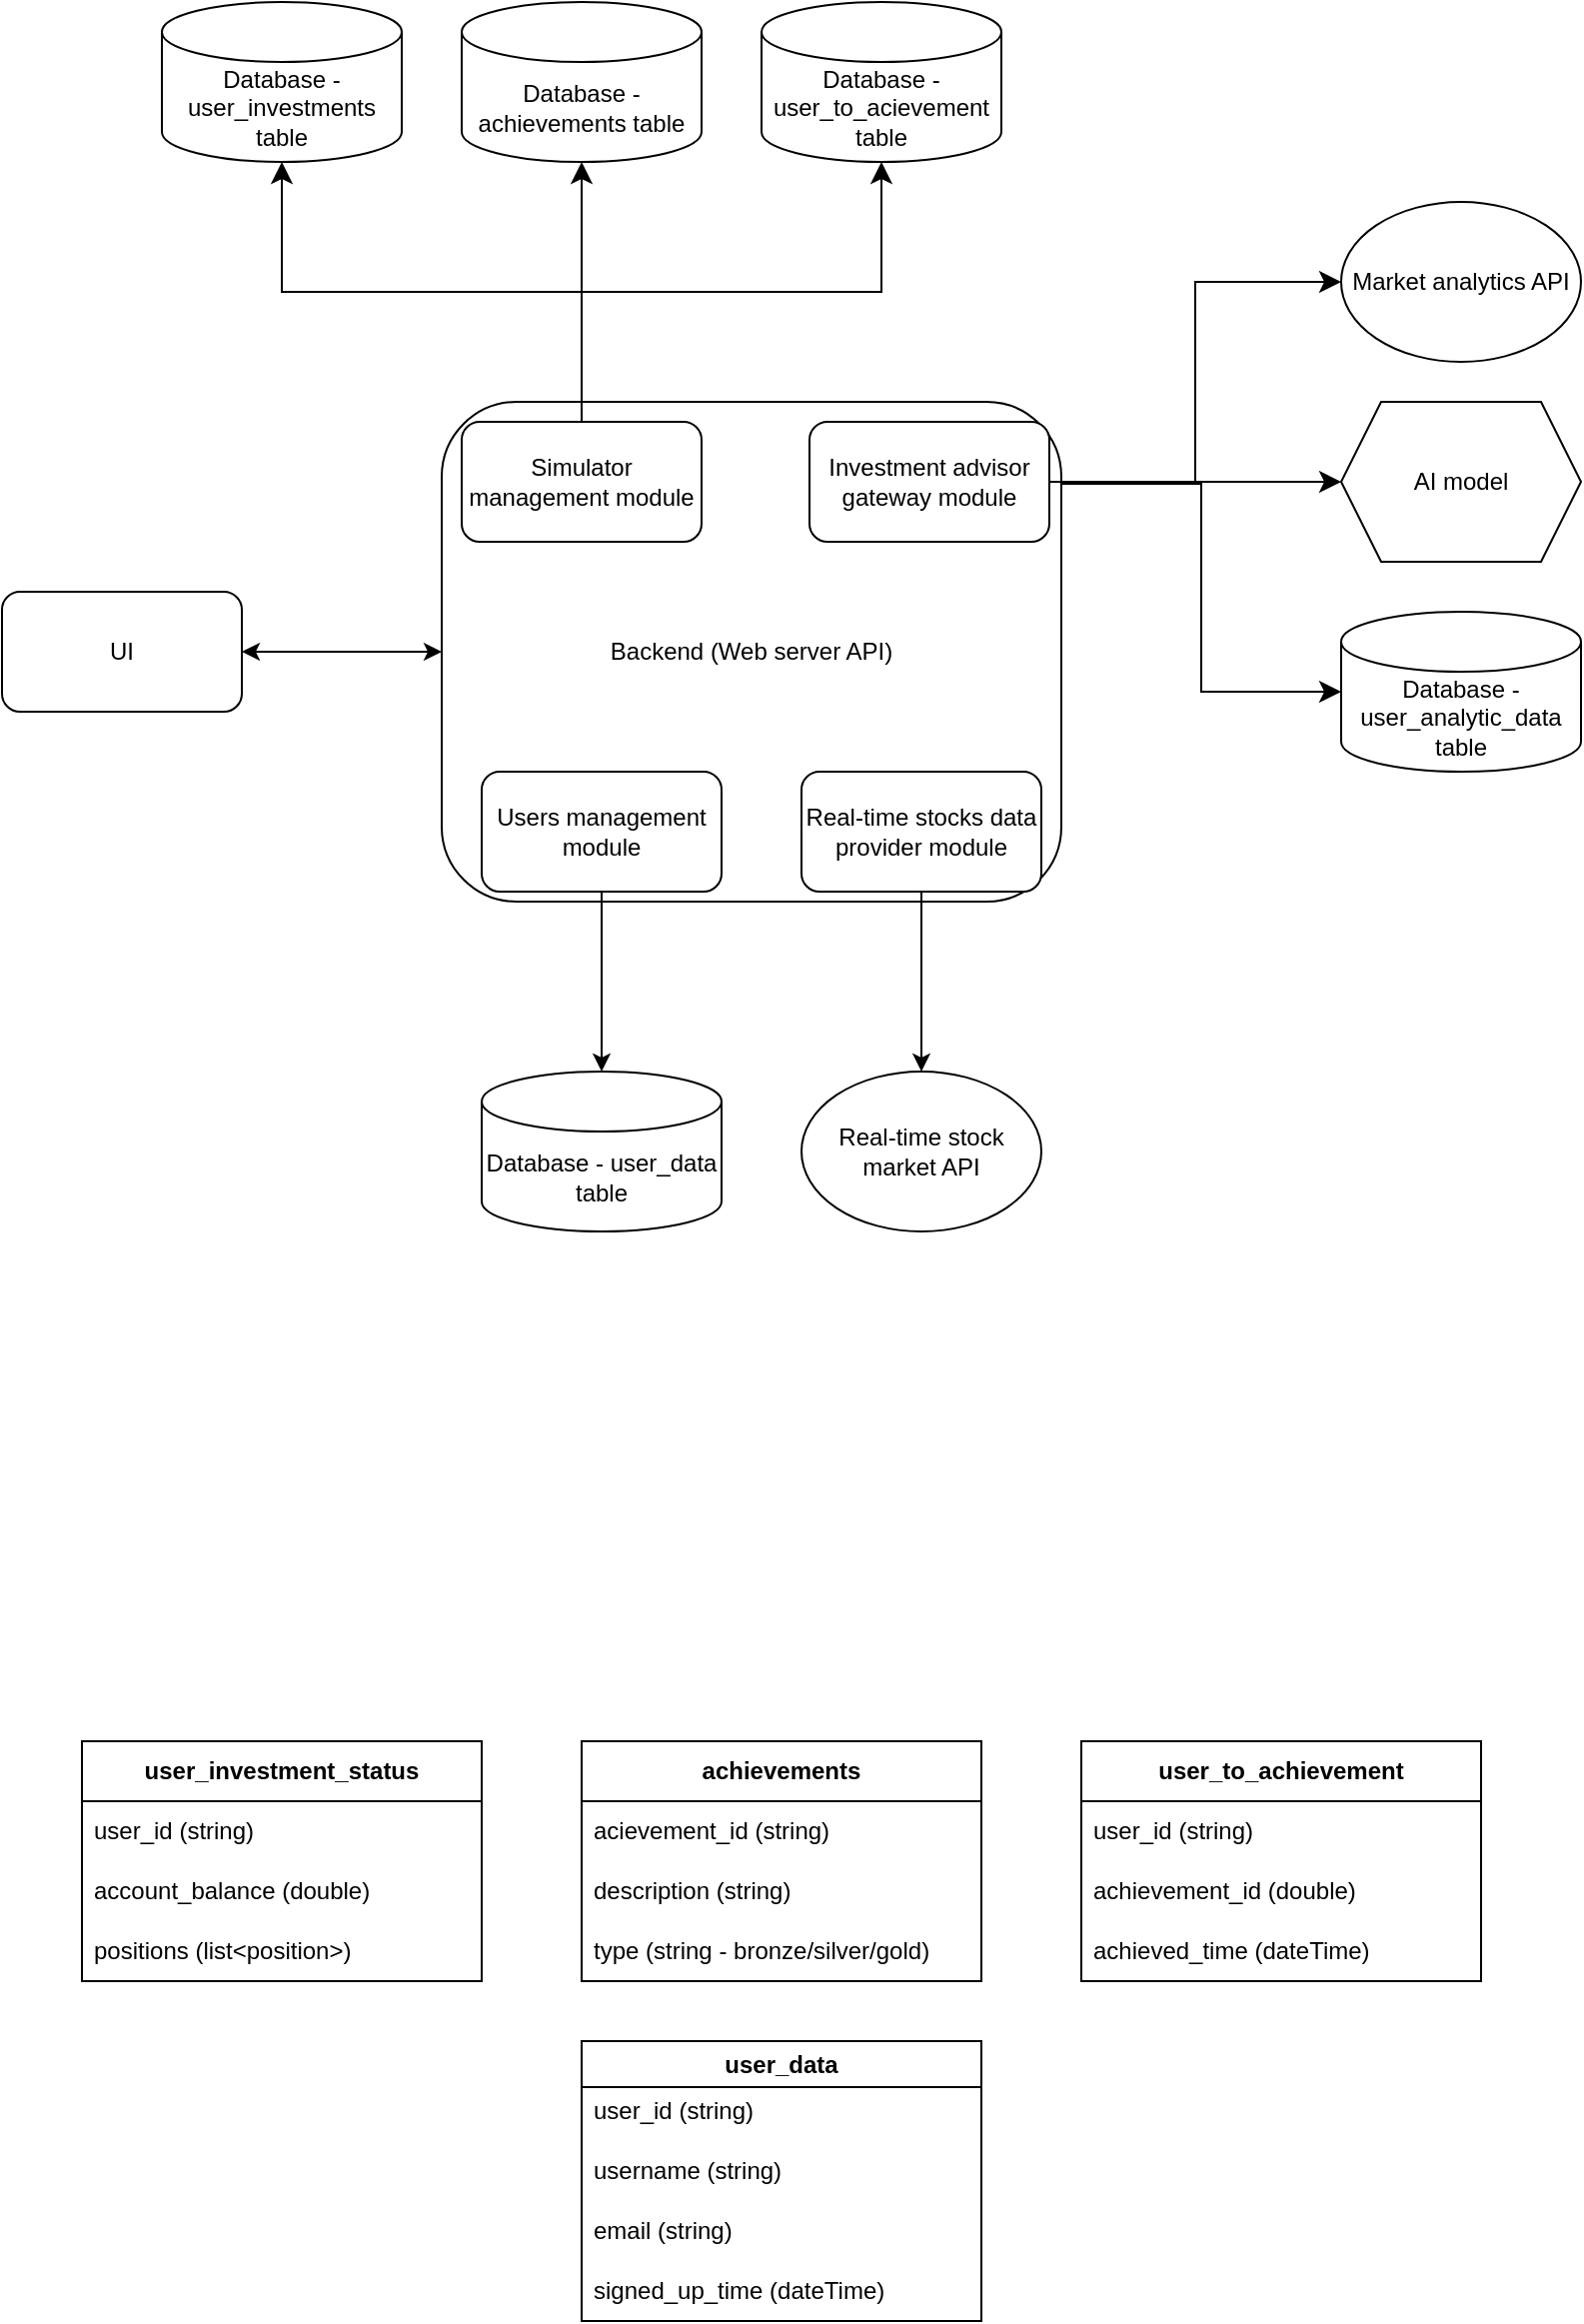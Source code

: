 <mxfile version="24.2.5" type="device">
  <diagram name="‫עמוד-1‬" id="FckXrY06QEViqWFS10TZ">
    <mxGraphModel dx="1050" dy="565" grid="1" gridSize="10" guides="1" tooltips="1" connect="1" arrows="1" fold="1" page="1" pageScale="1" pageWidth="827" pageHeight="1169" math="0" shadow="0">
      <root>
        <mxCell id="0" />
        <mxCell id="1" parent="0" />
        <mxCell id="8KfbOgWl2cPWzyX1KpPv-1" value="UI" style="rounded=1;whiteSpace=wrap;html=1;" vertex="1" parent="1">
          <mxGeometry y="315" width="120" height="60" as="geometry" />
        </mxCell>
        <mxCell id="8KfbOgWl2cPWzyX1KpPv-2" value="Backend (Web server API)" style="rounded=1;whiteSpace=wrap;html=1;" vertex="1" parent="1">
          <mxGeometry x="220" y="220" width="310" height="250" as="geometry" />
        </mxCell>
        <mxCell id="8KfbOgWl2cPWzyX1KpPv-4" value="Users management module" style="rounded=1;whiteSpace=wrap;html=1;" vertex="1" parent="1">
          <mxGeometry x="240" y="405" width="120" height="60" as="geometry" />
        </mxCell>
        <mxCell id="8KfbOgWl2cPWzyX1KpPv-5" value="Real-time stocks data provider module" style="rounded=1;whiteSpace=wrap;html=1;" vertex="1" parent="1">
          <mxGeometry x="400" y="405" width="120" height="60" as="geometry" />
        </mxCell>
        <mxCell id="8KfbOgWl2cPWzyX1KpPv-6" value="Simulator management module" style="rounded=1;whiteSpace=wrap;html=1;" vertex="1" parent="1">
          <mxGeometry x="230" y="230" width="120" height="60" as="geometry" />
        </mxCell>
        <mxCell id="8KfbOgWl2cPWzyX1KpPv-7" value="Investment advisor gateway module" style="rounded=1;whiteSpace=wrap;html=1;" vertex="1" parent="1">
          <mxGeometry x="404" y="230" width="120" height="60" as="geometry" />
        </mxCell>
        <mxCell id="8KfbOgWl2cPWzyX1KpPv-8" value="Database - user_data table" style="shape=cylinder3;whiteSpace=wrap;html=1;boundedLbl=1;backgroundOutline=1;size=15;" vertex="1" parent="1">
          <mxGeometry x="240" y="555" width="120" height="80" as="geometry" />
        </mxCell>
        <mxCell id="8KfbOgWl2cPWzyX1KpPv-9" value="" style="endArrow=classic;html=1;rounded=0;entryX=0.5;entryY=0;entryDx=0;entryDy=0;entryPerimeter=0;exitX=0.5;exitY=1;exitDx=0;exitDy=0;" edge="1" parent="1" source="8KfbOgWl2cPWzyX1KpPv-4" target="8KfbOgWl2cPWzyX1KpPv-8">
          <mxGeometry width="50" height="50" relative="1" as="geometry">
            <mxPoint x="275" y="535" as="sourcePoint" />
            <mxPoint x="325" y="485" as="targetPoint" />
          </mxGeometry>
        </mxCell>
        <mxCell id="8KfbOgWl2cPWzyX1KpPv-10" value="" style="endArrow=classic;html=1;rounded=0;exitX=0.5;exitY=1;exitDx=0;exitDy=0;entryX=0.5;entryY=0;entryDx=0;entryDy=0;" edge="1" parent="1" source="8KfbOgWl2cPWzyX1KpPv-5" target="8KfbOgWl2cPWzyX1KpPv-11">
          <mxGeometry width="50" height="50" relative="1" as="geometry">
            <mxPoint x="510" y="535" as="sourcePoint" />
            <mxPoint x="460" y="555" as="targetPoint" />
          </mxGeometry>
        </mxCell>
        <mxCell id="8KfbOgWl2cPWzyX1KpPv-11" value="Real-time stock market API" style="ellipse;whiteSpace=wrap;html=1;" vertex="1" parent="1">
          <mxGeometry x="400" y="555" width="120" height="80" as="geometry" />
        </mxCell>
        <mxCell id="8KfbOgWl2cPWzyX1KpPv-15" value="Database - user_investments table" style="shape=cylinder3;whiteSpace=wrap;html=1;boundedLbl=1;backgroundOutline=1;size=15;" vertex="1" parent="1">
          <mxGeometry x="80" y="20" width="120" height="80" as="geometry" />
        </mxCell>
        <mxCell id="8KfbOgWl2cPWzyX1KpPv-16" value="Database - achievements table" style="shape=cylinder3;whiteSpace=wrap;html=1;boundedLbl=1;backgroundOutline=1;size=15;" vertex="1" parent="1">
          <mxGeometry x="230" y="20" width="120" height="80" as="geometry" />
        </mxCell>
        <mxCell id="8KfbOgWl2cPWzyX1KpPv-17" value="Database - user_to_acievement table" style="shape=cylinder3;whiteSpace=wrap;html=1;boundedLbl=1;backgroundOutline=1;size=15;" vertex="1" parent="1">
          <mxGeometry x="380" y="20" width="120" height="80" as="geometry" />
        </mxCell>
        <mxCell id="8KfbOgWl2cPWzyX1KpPv-24" value="" style="edgeStyle=elbowEdgeStyle;elbow=vertical;endArrow=classic;html=1;curved=0;rounded=0;endSize=8;startSize=8;entryX=0.5;entryY=1;entryDx=0;entryDy=0;entryPerimeter=0;exitX=0.5;exitY=0;exitDx=0;exitDy=0;" edge="1" parent="1" source="8KfbOgWl2cPWzyX1KpPv-6" target="8KfbOgWl2cPWzyX1KpPv-15">
          <mxGeometry width="50" height="50" relative="1" as="geometry">
            <mxPoint x="110" y="160" as="sourcePoint" />
            <mxPoint x="160" y="110" as="targetPoint" />
          </mxGeometry>
        </mxCell>
        <mxCell id="8KfbOgWl2cPWzyX1KpPv-25" value="" style="edgeStyle=elbowEdgeStyle;elbow=vertical;endArrow=classic;html=1;curved=0;rounded=0;endSize=8;startSize=8;entryX=0.5;entryY=1;entryDx=0;entryDy=0;entryPerimeter=0;exitX=0.5;exitY=0;exitDx=0;exitDy=0;" edge="1" parent="1" source="8KfbOgWl2cPWzyX1KpPv-6" target="8KfbOgWl2cPWzyX1KpPv-16">
          <mxGeometry width="50" height="50" relative="1" as="geometry">
            <mxPoint x="310" y="160" as="sourcePoint" />
            <mxPoint x="360" y="110" as="targetPoint" />
          </mxGeometry>
        </mxCell>
        <mxCell id="8KfbOgWl2cPWzyX1KpPv-26" value="" style="edgeStyle=elbowEdgeStyle;elbow=vertical;endArrow=classic;html=1;curved=0;rounded=0;endSize=8;startSize=8;entryX=0.5;entryY=1;entryDx=0;entryDy=0;entryPerimeter=0;" edge="1" parent="1" target="8KfbOgWl2cPWzyX1KpPv-17">
          <mxGeometry width="50" height="50" relative="1" as="geometry">
            <mxPoint x="290" y="230" as="sourcePoint" />
            <mxPoint x="410" y="140" as="targetPoint" />
          </mxGeometry>
        </mxCell>
        <mxCell id="8KfbOgWl2cPWzyX1KpPv-27" value="" style="endArrow=classic;startArrow=classic;html=1;rounded=0;entryX=0;entryY=0.5;entryDx=0;entryDy=0;exitX=1;exitY=0.5;exitDx=0;exitDy=0;" edge="1" parent="1" source="8KfbOgWl2cPWzyX1KpPv-1" target="8KfbOgWl2cPWzyX1KpPv-2">
          <mxGeometry width="50" height="50" relative="1" as="geometry">
            <mxPoint x="150" y="380" as="sourcePoint" />
            <mxPoint x="200" y="330" as="targetPoint" />
          </mxGeometry>
        </mxCell>
        <mxCell id="8KfbOgWl2cPWzyX1KpPv-28" value="AI model" style="shape=hexagon;perimeter=hexagonPerimeter2;whiteSpace=wrap;html=1;fixedSize=1;" vertex="1" parent="1">
          <mxGeometry x="670" y="220" width="120" height="80" as="geometry" />
        </mxCell>
        <mxCell id="8KfbOgWl2cPWzyX1KpPv-29" value="Market analytics API" style="ellipse;whiteSpace=wrap;html=1;" vertex="1" parent="1">
          <mxGeometry x="670" y="120" width="120" height="80" as="geometry" />
        </mxCell>
        <mxCell id="8KfbOgWl2cPWzyX1KpPv-30" value="Database - user_analytic_data table" style="shape=cylinder3;whiteSpace=wrap;html=1;boundedLbl=1;backgroundOutline=1;size=15;" vertex="1" parent="1">
          <mxGeometry x="670" y="325" width="120" height="80" as="geometry" />
        </mxCell>
        <mxCell id="8KfbOgWl2cPWzyX1KpPv-32" value="" style="edgeStyle=elbowEdgeStyle;elbow=horizontal;endArrow=classic;html=1;curved=0;rounded=0;endSize=8;startSize=8;entryX=0;entryY=0.5;entryDx=0;entryDy=0;exitX=1;exitY=0.5;exitDx=0;exitDy=0;" edge="1" parent="1" source="8KfbOgWl2cPWzyX1KpPv-7" target="8KfbOgWl2cPWzyX1KpPv-29">
          <mxGeometry width="50" height="50" relative="1" as="geometry">
            <mxPoint x="560" y="280" as="sourcePoint" />
            <mxPoint x="610" y="230" as="targetPoint" />
          </mxGeometry>
        </mxCell>
        <mxCell id="8KfbOgWl2cPWzyX1KpPv-33" value="" style="edgeStyle=elbowEdgeStyle;elbow=horizontal;endArrow=classic;html=1;curved=0;rounded=0;endSize=8;startSize=8;entryX=0;entryY=0.5;entryDx=0;entryDy=0;exitX=1;exitY=0.5;exitDx=0;exitDy=0;" edge="1" parent="1" source="8KfbOgWl2cPWzyX1KpPv-7" target="8KfbOgWl2cPWzyX1KpPv-28">
          <mxGeometry width="50" height="50" relative="1" as="geometry">
            <mxPoint x="580" y="310" as="sourcePoint" />
            <mxPoint x="630" y="260" as="targetPoint" />
          </mxGeometry>
        </mxCell>
        <mxCell id="8KfbOgWl2cPWzyX1KpPv-34" value="" style="edgeStyle=elbowEdgeStyle;elbow=horizontal;endArrow=classic;html=1;curved=0;rounded=0;endSize=8;startSize=8;entryX=0;entryY=0.5;entryDx=0;entryDy=0;entryPerimeter=0;exitX=1;exitY=0.164;exitDx=0;exitDy=0;exitPerimeter=0;" edge="1" parent="1" source="8KfbOgWl2cPWzyX1KpPv-2" target="8KfbOgWl2cPWzyX1KpPv-30">
          <mxGeometry width="50" height="50" relative="1" as="geometry">
            <mxPoint x="560" y="350" as="sourcePoint" />
            <mxPoint x="610" y="300" as="targetPoint" />
          </mxGeometry>
        </mxCell>
        <mxCell id="8KfbOgWl2cPWzyX1KpPv-37" value="&lt;span style=&quot;font-weight: 700;&quot;&gt;user_investment_status&lt;/span&gt;" style="swimlane;fontStyle=0;childLayout=stackLayout;horizontal=1;startSize=30;horizontalStack=0;resizeParent=1;resizeParentMax=0;resizeLast=0;collapsible=1;marginBottom=0;whiteSpace=wrap;html=1;" vertex="1" parent="1">
          <mxGeometry x="40" y="890" width="200" height="120" as="geometry" />
        </mxCell>
        <mxCell id="8KfbOgWl2cPWzyX1KpPv-38" value="&lt;span style=&quot;text-wrap: nowrap;&quot;&gt;user_id (string)&lt;/span&gt;" style="text;strokeColor=none;fillColor=none;align=left;verticalAlign=middle;spacingLeft=4;spacingRight=4;overflow=hidden;points=[[0,0.5],[1,0.5]];portConstraint=eastwest;rotatable=0;whiteSpace=wrap;html=1;" vertex="1" parent="8KfbOgWl2cPWzyX1KpPv-37">
          <mxGeometry y="30" width="200" height="30" as="geometry" />
        </mxCell>
        <mxCell id="8KfbOgWl2cPWzyX1KpPv-39" value="&lt;span style=&quot;text-wrap: nowrap;&quot;&gt;account_balance (double)&lt;/span&gt;" style="text;strokeColor=none;fillColor=none;align=left;verticalAlign=middle;spacingLeft=4;spacingRight=4;overflow=hidden;points=[[0,0.5],[1,0.5]];portConstraint=eastwest;rotatable=0;whiteSpace=wrap;html=1;" vertex="1" parent="8KfbOgWl2cPWzyX1KpPv-37">
          <mxGeometry y="60" width="200" height="30" as="geometry" />
        </mxCell>
        <mxCell id="8KfbOgWl2cPWzyX1KpPv-40" value="&lt;span style=&quot;text-wrap: nowrap;&quot;&gt;positions (list&amp;lt;position&amp;gt;)&lt;/span&gt;" style="text;strokeColor=none;fillColor=none;align=left;verticalAlign=middle;spacingLeft=4;spacingRight=4;overflow=hidden;points=[[0,0.5],[1,0.5]];portConstraint=eastwest;rotatable=0;whiteSpace=wrap;html=1;" vertex="1" parent="8KfbOgWl2cPWzyX1KpPv-37">
          <mxGeometry y="90" width="200" height="30" as="geometry" />
        </mxCell>
        <mxCell id="8KfbOgWl2cPWzyX1KpPv-41" value="&lt;span style=&quot;font-weight: 700;&quot;&gt;achievements&lt;/span&gt;" style="swimlane;fontStyle=0;childLayout=stackLayout;horizontal=1;startSize=30;horizontalStack=0;resizeParent=1;resizeParentMax=0;resizeLast=0;collapsible=1;marginBottom=0;whiteSpace=wrap;html=1;" vertex="1" parent="1">
          <mxGeometry x="290" y="890" width="200" height="120" as="geometry" />
        </mxCell>
        <mxCell id="8KfbOgWl2cPWzyX1KpPv-42" value="&lt;span style=&quot;text-wrap: nowrap;&quot;&gt;acievement_id (string)&lt;/span&gt;" style="text;strokeColor=none;fillColor=none;align=left;verticalAlign=middle;spacingLeft=4;spacingRight=4;overflow=hidden;points=[[0,0.5],[1,0.5]];portConstraint=eastwest;rotatable=0;whiteSpace=wrap;html=1;" vertex="1" parent="8KfbOgWl2cPWzyX1KpPv-41">
          <mxGeometry y="30" width="200" height="30" as="geometry" />
        </mxCell>
        <mxCell id="8KfbOgWl2cPWzyX1KpPv-43" value="&lt;span style=&quot;text-wrap: nowrap;&quot;&gt;description (string)&lt;/span&gt;" style="text;strokeColor=none;fillColor=none;align=left;verticalAlign=middle;spacingLeft=4;spacingRight=4;overflow=hidden;points=[[0,0.5],[1,0.5]];portConstraint=eastwest;rotatable=0;whiteSpace=wrap;html=1;" vertex="1" parent="8KfbOgWl2cPWzyX1KpPv-41">
          <mxGeometry y="60" width="200" height="30" as="geometry" />
        </mxCell>
        <mxCell id="8KfbOgWl2cPWzyX1KpPv-44" value="&lt;span style=&quot;text-wrap: nowrap;&quot;&gt;type (string - bronze/silver/gold)&lt;/span&gt;" style="text;strokeColor=none;fillColor=none;align=left;verticalAlign=middle;spacingLeft=4;spacingRight=4;overflow=hidden;points=[[0,0.5],[1,0.5]];portConstraint=eastwest;rotatable=0;whiteSpace=wrap;html=1;" vertex="1" parent="8KfbOgWl2cPWzyX1KpPv-41">
          <mxGeometry y="90" width="200" height="30" as="geometry" />
        </mxCell>
        <mxCell id="8KfbOgWl2cPWzyX1KpPv-45" value="&lt;span style=&quot;font-weight: 700;&quot;&gt;user_to_achievement&lt;/span&gt;" style="swimlane;fontStyle=0;childLayout=stackLayout;horizontal=1;startSize=30;horizontalStack=0;resizeParent=1;resizeParentMax=0;resizeLast=0;collapsible=1;marginBottom=0;whiteSpace=wrap;html=1;" vertex="1" parent="1">
          <mxGeometry x="540" y="890" width="200" height="120" as="geometry" />
        </mxCell>
        <mxCell id="8KfbOgWl2cPWzyX1KpPv-46" value="&lt;span style=&quot;text-wrap: nowrap;&quot;&gt;user_id (string)&lt;/span&gt;" style="text;strokeColor=none;fillColor=none;align=left;verticalAlign=middle;spacingLeft=4;spacingRight=4;overflow=hidden;points=[[0,0.5],[1,0.5]];portConstraint=eastwest;rotatable=0;whiteSpace=wrap;html=1;" vertex="1" parent="8KfbOgWl2cPWzyX1KpPv-45">
          <mxGeometry y="30" width="200" height="30" as="geometry" />
        </mxCell>
        <mxCell id="8KfbOgWl2cPWzyX1KpPv-47" value="&lt;span style=&quot;text-wrap: nowrap;&quot;&gt;achievement_id (double)&lt;/span&gt;" style="text;strokeColor=none;fillColor=none;align=left;verticalAlign=middle;spacingLeft=4;spacingRight=4;overflow=hidden;points=[[0,0.5],[1,0.5]];portConstraint=eastwest;rotatable=0;whiteSpace=wrap;html=1;" vertex="1" parent="8KfbOgWl2cPWzyX1KpPv-45">
          <mxGeometry y="60" width="200" height="30" as="geometry" />
        </mxCell>
        <mxCell id="8KfbOgWl2cPWzyX1KpPv-48" value="&lt;span style=&quot;text-wrap: nowrap;&quot;&gt;achieved_time (dateTime)&lt;/span&gt;" style="text;strokeColor=none;fillColor=none;align=left;verticalAlign=middle;spacingLeft=4;spacingRight=4;overflow=hidden;points=[[0,0.5],[1,0.5]];portConstraint=eastwest;rotatable=0;whiteSpace=wrap;html=1;" vertex="1" parent="8KfbOgWl2cPWzyX1KpPv-45">
          <mxGeometry y="90" width="200" height="30" as="geometry" />
        </mxCell>
        <mxCell id="8KfbOgWl2cPWzyX1KpPv-54" value="user_data" style="swimlane;whiteSpace=wrap;html=1;" vertex="1" parent="1">
          <mxGeometry x="290" y="1040" width="200" height="140" as="geometry" />
        </mxCell>
        <mxCell id="8KfbOgWl2cPWzyX1KpPv-55" value="&lt;span style=&quot;text-wrap: nowrap;&quot;&gt;user_id (string)&lt;/span&gt;" style="text;strokeColor=none;fillColor=none;align=left;verticalAlign=middle;spacingLeft=4;spacingRight=4;overflow=hidden;points=[[0,0.5],[1,0.5]];portConstraint=eastwest;rotatable=0;whiteSpace=wrap;html=1;" vertex="1" parent="8KfbOgWl2cPWzyX1KpPv-54">
          <mxGeometry y="20" width="200" height="30" as="geometry" />
        </mxCell>
        <mxCell id="8KfbOgWl2cPWzyX1KpPv-56" value="&lt;span style=&quot;text-wrap: nowrap;&quot;&gt;username (string)&lt;/span&gt;" style="text;strokeColor=none;fillColor=none;align=left;verticalAlign=middle;spacingLeft=4;spacingRight=4;overflow=hidden;points=[[0,0.5],[1,0.5]];portConstraint=eastwest;rotatable=0;whiteSpace=wrap;html=1;" vertex="1" parent="8KfbOgWl2cPWzyX1KpPv-54">
          <mxGeometry y="50" width="200" height="30" as="geometry" />
        </mxCell>
        <mxCell id="8KfbOgWl2cPWzyX1KpPv-57" value="&lt;span style=&quot;text-wrap: nowrap;&quot;&gt;email (string)&lt;/span&gt;" style="text;strokeColor=none;fillColor=none;align=left;verticalAlign=middle;spacingLeft=4;spacingRight=4;overflow=hidden;points=[[0,0.5],[1,0.5]];portConstraint=eastwest;rotatable=0;whiteSpace=wrap;html=1;" vertex="1" parent="8KfbOgWl2cPWzyX1KpPv-54">
          <mxGeometry y="80" width="200" height="30" as="geometry" />
        </mxCell>
        <mxCell id="8KfbOgWl2cPWzyX1KpPv-58" value="&lt;span style=&quot;text-wrap: nowrap;&quot;&gt;signed_up_time (dateTime)&lt;/span&gt;" style="text;strokeColor=none;fillColor=none;align=left;verticalAlign=middle;spacingLeft=4;spacingRight=4;overflow=hidden;points=[[0,0.5],[1,0.5]];portConstraint=eastwest;rotatable=0;whiteSpace=wrap;html=1;" vertex="1" parent="8KfbOgWl2cPWzyX1KpPv-54">
          <mxGeometry y="110" width="200" height="30" as="geometry" />
        </mxCell>
      </root>
    </mxGraphModel>
  </diagram>
</mxfile>
